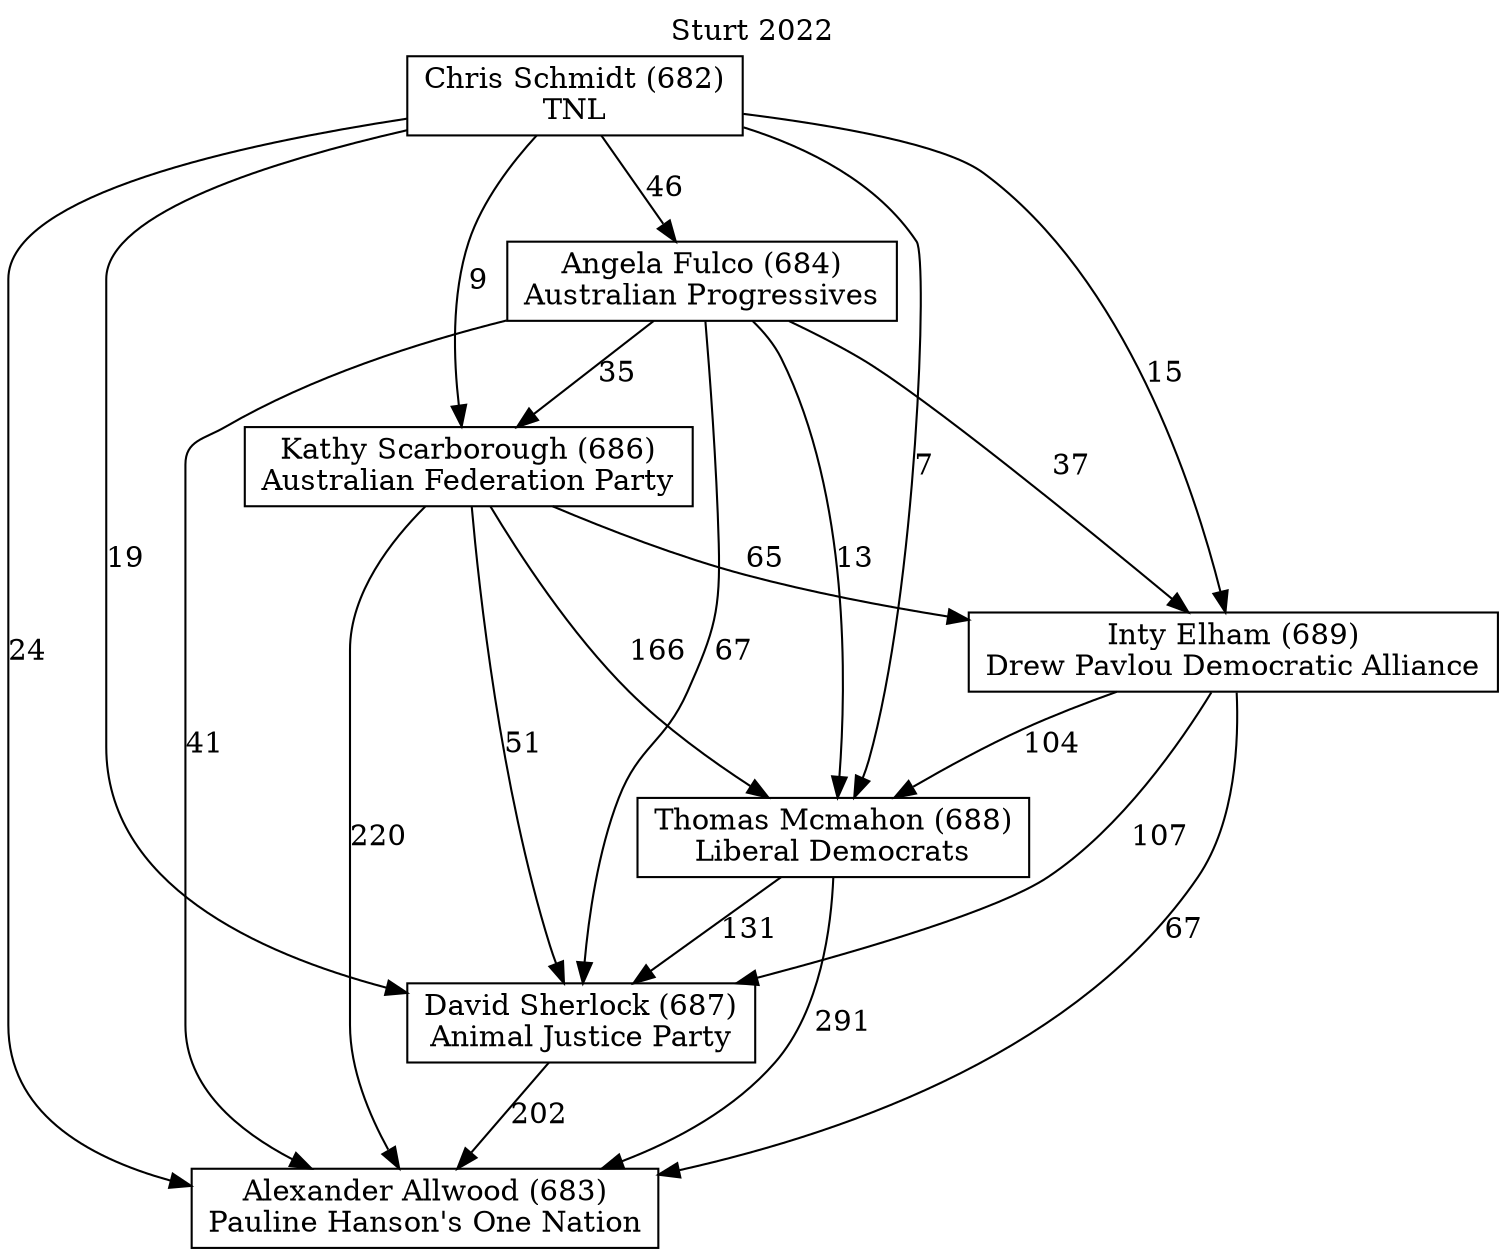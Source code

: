 // House preference flow
digraph "Alexander Allwood (683)_Sturt_2022" {
	graph [label="Sturt 2022" labelloc=t mclimit=10]
	node [shape=box]
	"Alexander Allwood (683)" [label="Alexander Allwood (683)
Pauline Hanson's One Nation"]
	"David Sherlock (687)" [label="David Sherlock (687)
Animal Justice Party"]
	"Thomas Mcmahon (688)" [label="Thomas Mcmahon (688)
Liberal Democrats"]
	"Inty Elham (689)" [label="Inty Elham (689)
Drew Pavlou Democratic Alliance"]
	"Kathy Scarborough (686)" [label="Kathy Scarborough (686)
Australian Federation Party"]
	"Angela Fulco (684)" [label="Angela Fulco (684)
Australian Progressives"]
	"Chris Schmidt (682)" [label="Chris Schmidt (682)
TNL"]
	"David Sherlock (687)" -> "Alexander Allwood (683)" [label=202]
	"Thomas Mcmahon (688)" -> "David Sherlock (687)" [label=131]
	"Inty Elham (689)" -> "Thomas Mcmahon (688)" [label=104]
	"Kathy Scarborough (686)" -> "Inty Elham (689)" [label=65]
	"Angela Fulco (684)" -> "Kathy Scarborough (686)" [label=35]
	"Chris Schmidt (682)" -> "Angela Fulco (684)" [label=46]
	"Thomas Mcmahon (688)" -> "Alexander Allwood (683)" [label=291]
	"Inty Elham (689)" -> "Alexander Allwood (683)" [label=67]
	"Kathy Scarborough (686)" -> "Alexander Allwood (683)" [label=220]
	"Angela Fulco (684)" -> "Alexander Allwood (683)" [label=41]
	"Chris Schmidt (682)" -> "Alexander Allwood (683)" [label=24]
	"Chris Schmidt (682)" -> "Kathy Scarborough (686)" [label=9]
	"Angela Fulco (684)" -> "Inty Elham (689)" [label=37]
	"Chris Schmidt (682)" -> "Inty Elham (689)" [label=15]
	"Kathy Scarborough (686)" -> "Thomas Mcmahon (688)" [label=166]
	"Angela Fulco (684)" -> "Thomas Mcmahon (688)" [label=13]
	"Chris Schmidt (682)" -> "Thomas Mcmahon (688)" [label=7]
	"Inty Elham (689)" -> "David Sherlock (687)" [label=107]
	"Kathy Scarborough (686)" -> "David Sherlock (687)" [label=51]
	"Angela Fulco (684)" -> "David Sherlock (687)" [label=67]
	"Chris Schmidt (682)" -> "David Sherlock (687)" [label=19]
}
